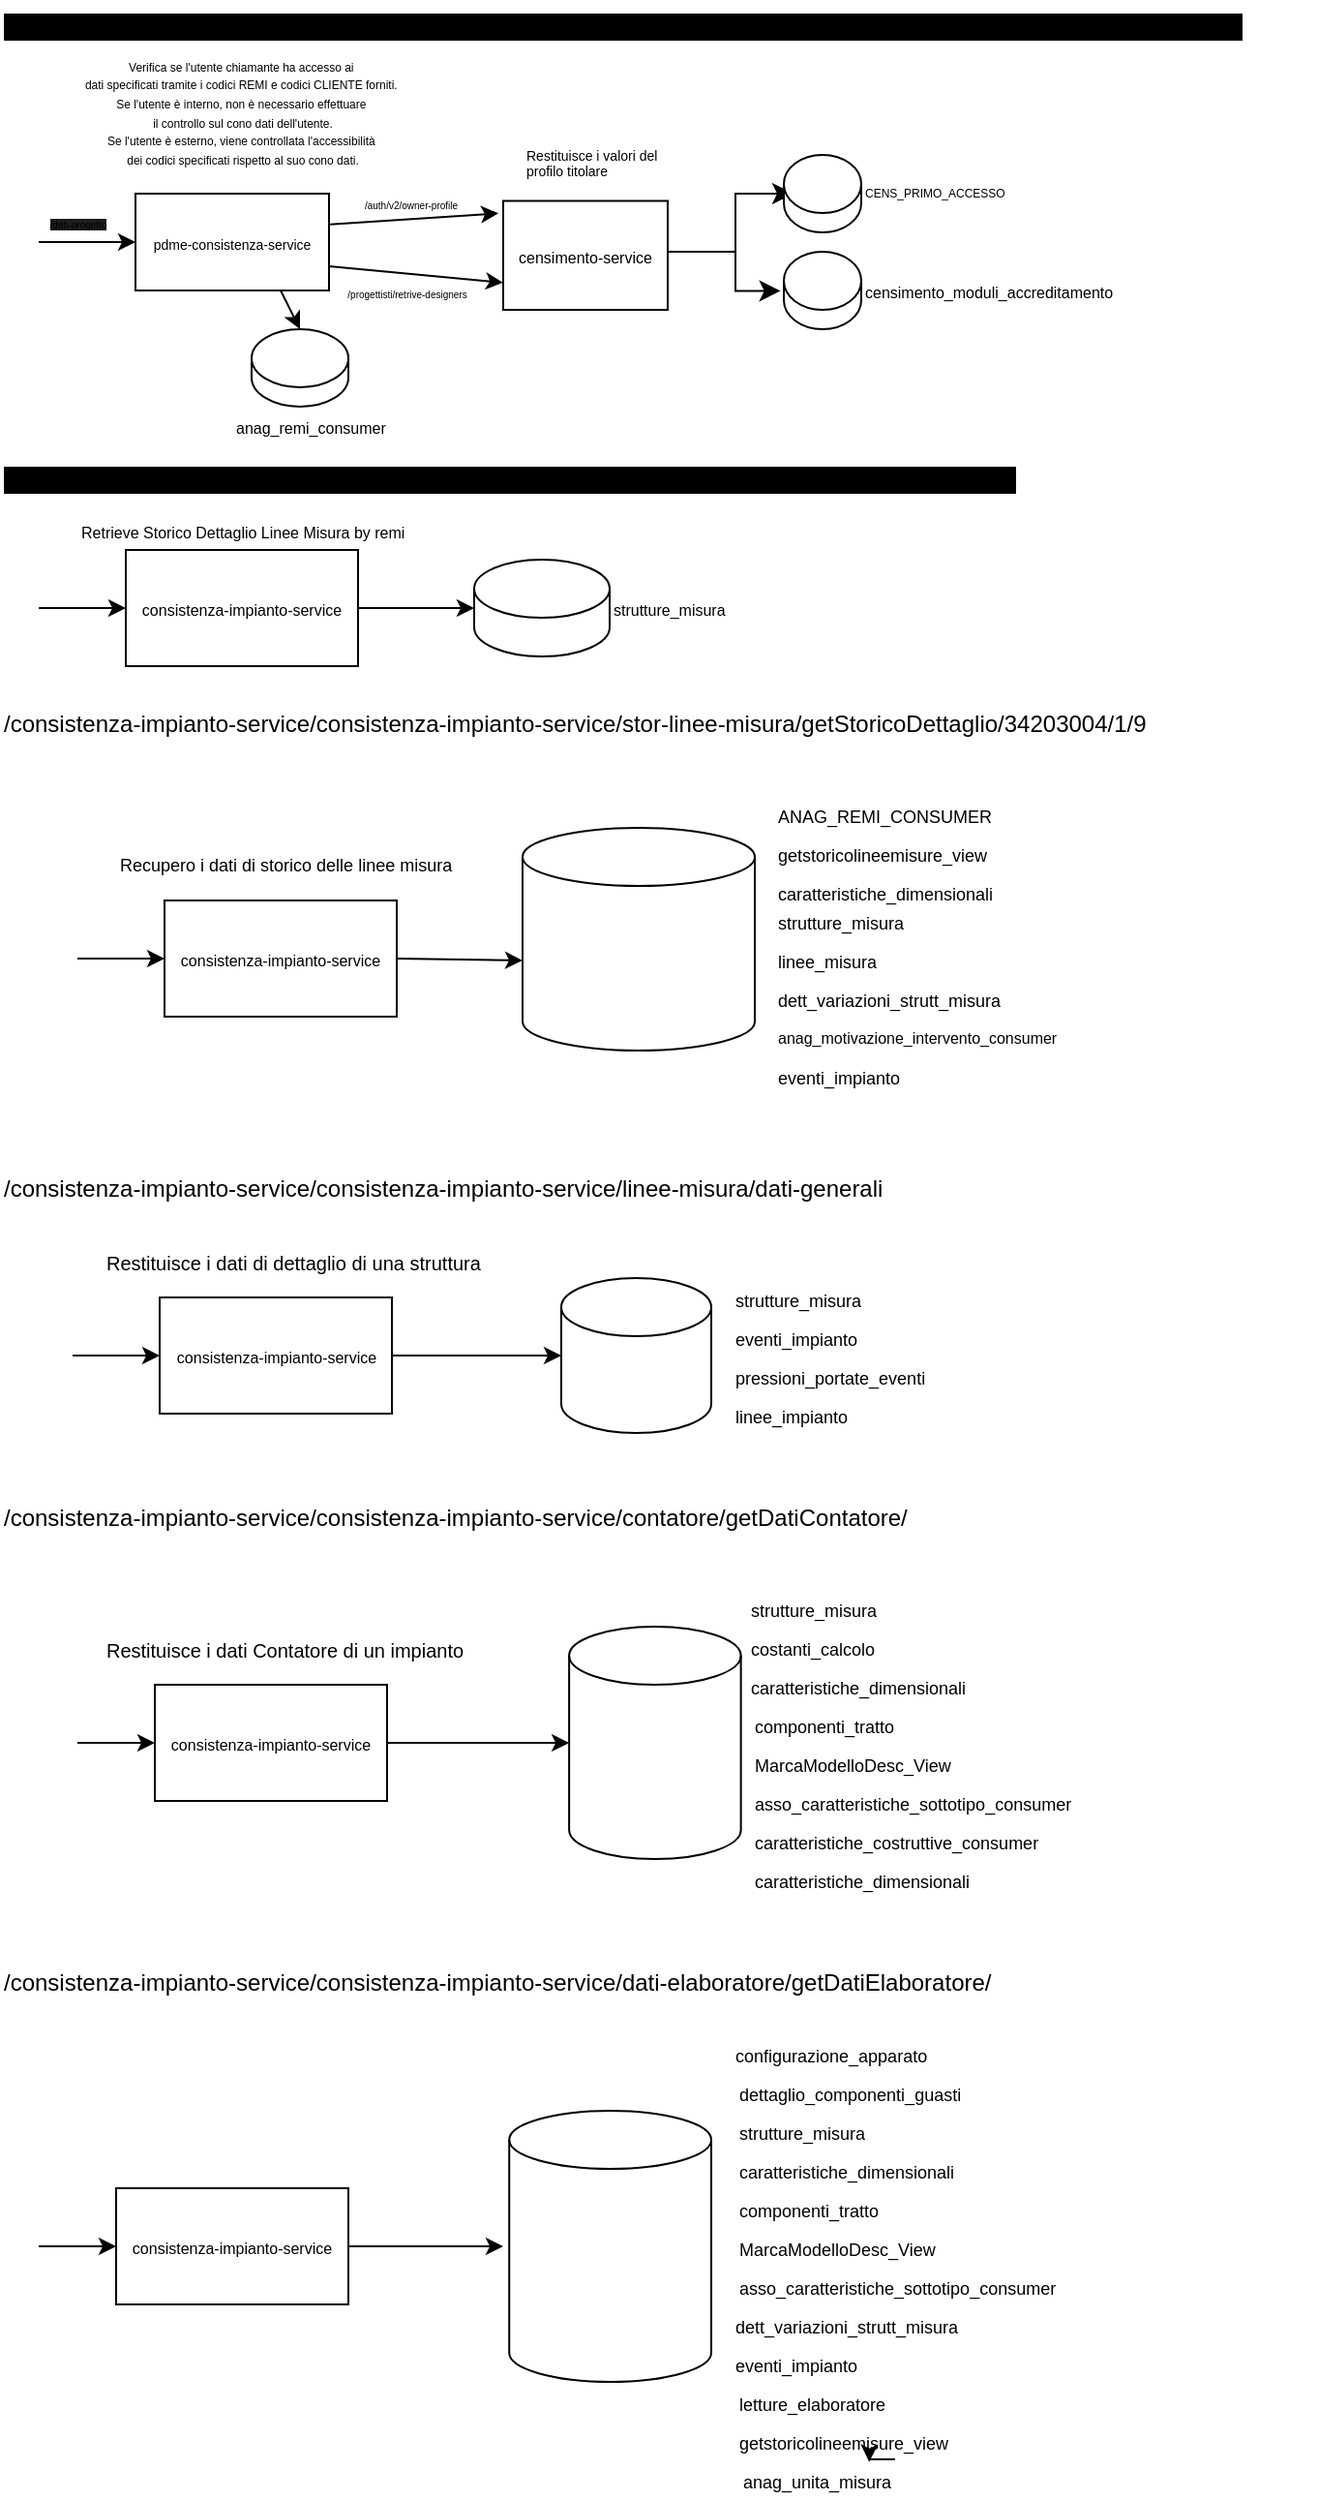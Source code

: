 <mxfile version="26.2.3">
  <diagram name="Page-1" id="8jOllRlOWKZDxfG04baL">
    <mxGraphModel dx="837" dy="1545" grid="1" gridSize="10" guides="1" tooltips="1" connect="1" arrows="1" fold="1" page="1" pageScale="1" pageWidth="850" pageHeight="1100" math="0" shadow="0">
      <root>
        <mxCell id="0" />
        <mxCell id="1" parent="0" />
        <mxCell id="v2llBk8kRjkYERRfXgGO-4" value="" style="endArrow=classic;html=1;rounded=0;entryX=0;entryY=0.5;entryDx=0;entryDy=0;labelBackgroundColor=none;" edge="1" parent="1" target="v2llBk8kRjkYERRfXgGO-14">
          <mxGeometry width="50" height="50" relative="1" as="geometry">
            <mxPoint x="20" y="75" as="sourcePoint" />
            <mxPoint x="50" y="70" as="targetPoint" />
          </mxGeometry>
        </mxCell>
        <mxCell id="v2llBk8kRjkYERRfXgGO-5" value="&lt;span style=&quot;text-wrap-mode: wrap; background-color: rgb(27, 29, 30);&quot;&gt;/dati-progetto&lt;/span&gt;" style="edgeLabel;html=1;align=center;verticalAlign=middle;resizable=0;points=[];fontSize=5;fontColor=default;" vertex="1" connectable="0" parent="v2llBk8kRjkYERRfXgGO-4">
          <mxGeometry x="0.166" relative="1" as="geometry">
            <mxPoint x="-9" y="-10" as="offset" />
          </mxGeometry>
        </mxCell>
        <mxCell id="v2llBk8kRjkYERRfXgGO-8" value="&lt;div style=&quot;line-height: 80%;&quot;&gt;&lt;font style=&quot;font-size: 6px; line-height: 80%;&quot;&gt;Verifica se l&#39;utente chiamante ha accesso ai&amp;nbsp;&lt;/font&gt;&lt;div&gt;&lt;font style=&quot;font-size: 6px; line-height: 80%;&quot;&gt;dati specificati tramite i codici REMI e codici CLIENTE forniti.&amp;nbsp;&lt;/font&gt;&lt;/div&gt;&lt;div&gt;&lt;font style=&quot;font-size: 6px; line-height: 80%;&quot;&gt;Se l&#39;utente è interno, non è necessario effettuare&amp;nbsp;&lt;/font&gt;&lt;/div&gt;&lt;div&gt;&lt;font style=&quot;font-size: 6px; line-height: 80%;&quot;&gt;il controllo sul cono dati dell&#39;utente.&lt;/font&gt;&lt;/div&gt;&lt;div&gt;&lt;font style=&quot;font-size: 6px; line-height: 80%;&quot;&gt;Se l&#39;utente è esterno, viene controllata l&#39;accessibilità&amp;nbsp;&lt;/font&gt;&lt;/div&gt;&lt;div&gt;&lt;font style=&quot;font-size: 6px; line-height: 80%;&quot;&gt;dei codici specificati rispetto al suo cono dati.&lt;/font&gt;&lt;/div&gt;&lt;/div&gt;" style="text;html=1;verticalAlign=middle;labelPosition=center;verticalLabelPosition=middle;align=center;" vertex="1" parent="1">
          <mxGeometry x="60" y="-26.25" width="130" height="66.25" as="geometry" />
        </mxCell>
        <mxCell id="v2llBk8kRjkYERRfXgGO-9" value="" style="endArrow=classic;html=1;rounded=0;exitX=1.006;exitY=0.317;exitDx=0;exitDy=0;entryX=-0.029;entryY=0.114;entryDx=0;entryDy=0;entryPerimeter=0;exitPerimeter=0;" edge="1" parent="1" source="v2llBk8kRjkYERRfXgGO-14" target="v2llBk8kRjkYERRfXgGO-10">
          <mxGeometry width="50" height="50" relative="1" as="geometry">
            <mxPoint x="180" y="70" as="sourcePoint" />
            <mxPoint x="360" y="70" as="targetPoint" />
          </mxGeometry>
        </mxCell>
        <mxCell id="v2llBk8kRjkYERRfXgGO-12" value="&lt;font style=&quot;font-size: 5px;&quot;&gt;/auth/v2/owner-profile&lt;/font&gt;" style="edgeLabel;html=1;align=center;verticalAlign=middle;resizable=0;points=[];" vertex="1" connectable="0" parent="v2llBk8kRjkYERRfXgGO-9">
          <mxGeometry x="-0.357" y="-1" relative="1" as="geometry">
            <mxPoint x="13" y="-11" as="offset" />
          </mxGeometry>
        </mxCell>
        <mxCell id="v2llBk8kRjkYERRfXgGO-10" value="&lt;font style=&quot;font-size: 8px;&quot;&gt;censimento-service&lt;/font&gt;" style="rounded=0;whiteSpace=wrap;html=1;verticalAlign=middle;" vertex="1" parent="1">
          <mxGeometry x="260" y="53.75" width="85" height="56.25" as="geometry" />
        </mxCell>
        <mxCell id="v2llBk8kRjkYERRfXgGO-14" value="&lt;font style=&quot;font-size: 7px;&quot;&gt;pdme-consistenza-service&lt;/font&gt;" style="rounded=0;whiteSpace=wrap;html=1;" vertex="1" parent="1">
          <mxGeometry x="70" y="50" width="100" height="50" as="geometry" />
        </mxCell>
        <mxCell id="v2llBk8kRjkYERRfXgGO-15" value="" style="edgeStyle=elbowEdgeStyle;elbow=horizontal;endArrow=classic;html=1;curved=0;rounded=0;endSize=8;startSize=8;entryX=0;entryY=0.5;entryDx=0;entryDy=0;entryPerimeter=0;" edge="1" parent="1">
          <mxGeometry width="50" height="50" relative="1" as="geometry">
            <mxPoint x="350" y="80" as="sourcePoint" />
            <mxPoint x="410" y="50.0" as="targetPoint" />
            <Array as="points">
              <mxPoint x="380" y="50" />
            </Array>
          </mxGeometry>
        </mxCell>
        <mxCell id="v2llBk8kRjkYERRfXgGO-16" value="" style="shape=cylinder3;whiteSpace=wrap;html=1;boundedLbl=1;backgroundOutline=1;size=15;" vertex="1" parent="1">
          <mxGeometry x="405" y="30" width="40" height="40" as="geometry" />
        </mxCell>
        <mxCell id="v2llBk8kRjkYERRfXgGO-20" value="CENS_PRIMO_ACCESSO" style="text;whiteSpace=wrap;fontSize=6;" vertex="1" parent="1">
          <mxGeometry x="445" y="40" width="90" height="20" as="geometry" />
        </mxCell>
        <mxCell id="v2llBk8kRjkYERRfXgGO-21" value="" style="edgeStyle=elbowEdgeStyle;elbow=horizontal;endArrow=classic;html=1;curved=0;rounded=0;endSize=8;startSize=8;entryX=-0.042;entryY=0.506;entryDx=0;entryDy=0;entryPerimeter=0;" edge="1" parent="1" target="v2llBk8kRjkYERRfXgGO-22">
          <mxGeometry width="50" height="50" relative="1" as="geometry">
            <mxPoint x="345" y="80" as="sourcePoint" />
            <mxPoint x="407.6" y="49.8" as="targetPoint" />
            <Array as="points">
              <mxPoint x="380" y="70" />
            </Array>
          </mxGeometry>
        </mxCell>
        <mxCell id="v2llBk8kRjkYERRfXgGO-22" value="" style="shape=cylinder3;whiteSpace=wrap;html=1;boundedLbl=1;backgroundOutline=1;size=15;" vertex="1" parent="1">
          <mxGeometry x="405" y="80" width="40" height="40" as="geometry" />
        </mxCell>
        <mxCell id="v2llBk8kRjkYERRfXgGO-23" value="censimento_moduli_accreditamento" style="text;whiteSpace=wrap;fontSize=8;" vertex="1" parent="1">
          <mxGeometry x="445" y="90" width="230" height="40" as="geometry" />
        </mxCell>
        <mxCell id="v2llBk8kRjkYERRfXgGO-24" value="Restituisce i valori del profilo titolare" style="text;whiteSpace=wrap;fontSize=7;" vertex="1" parent="1">
          <mxGeometry x="270" y="20" width="80" height="40" as="geometry" />
        </mxCell>
        <mxCell id="v2llBk8kRjkYERRfXgGO-30" value="" style="shape=cylinder3;whiteSpace=wrap;html=1;boundedLbl=1;backgroundOutline=1;size=15;" vertex="1" parent="1">
          <mxGeometry x="130" y="120" width="50" height="40" as="geometry" />
        </mxCell>
        <mxCell id="v2llBk8kRjkYERRfXgGO-31" value="anag_remi_consumer" style="text;whiteSpace=wrap;fontSize=8;" vertex="1" parent="1">
          <mxGeometry x="120" y="160" width="80" height="30" as="geometry" />
        </mxCell>
        <mxCell id="v2llBk8kRjkYERRfXgGO-32" value="" style="endArrow=classic;html=1;rounded=0;exitX=0.75;exitY=1;exitDx=0;exitDy=0;entryX=0.5;entryY=0;entryDx=0;entryDy=0;entryPerimeter=0;" edge="1" parent="1" source="v2llBk8kRjkYERRfXgGO-14" target="v2llBk8kRjkYERRfXgGO-30">
          <mxGeometry width="50" height="50" relative="1" as="geometry">
            <mxPoint x="270" y="150" as="sourcePoint" />
            <mxPoint x="320" y="100" as="targetPoint" />
          </mxGeometry>
        </mxCell>
        <mxCell id="v2llBk8kRjkYERRfXgGO-33" value="" style="endArrow=classic;html=1;rounded=0;exitX=1;exitY=0.75;exitDx=0;exitDy=0;entryX=0;entryY=0.75;entryDx=0;entryDy=0;" edge="1" parent="1" source="v2llBk8kRjkYERRfXgGO-14" target="v2llBk8kRjkYERRfXgGO-10">
          <mxGeometry width="50" height="50" relative="1" as="geometry">
            <mxPoint x="290" y="150" as="sourcePoint" />
            <mxPoint x="340" y="100" as="targetPoint" />
          </mxGeometry>
        </mxCell>
        <mxCell id="v2llBk8kRjkYERRfXgGO-34" value="/progettisti/retrive-designers" style="edgeLabel;html=1;align=center;verticalAlign=middle;resizable=0;points=[];fontSize=5;" vertex="1" connectable="0" parent="v2llBk8kRjkYERRfXgGO-33">
          <mxGeometry x="-0.558" y="-1" relative="1" as="geometry">
            <mxPoint x="20" y="10" as="offset" />
          </mxGeometry>
        </mxCell>
        <mxCell id="v2llBk8kRjkYERRfXgGO-35" value="&lt;span style=&quot;background-color: rgb(0, 0, 0);&quot; data-teams=&quot;true&quot;&gt;&lt;font style=&quot;color: light-dark(rgb(0, 0, 0), rgb(0, 0, 0));&quot;&gt;/pdme-consistenza-service/pdme-consistenza-service/dati-progetto?codiceRemi=34401601&amp;amp;codiceCliente=0020000016&lt;/font&gt;&lt;/span&gt;" style="text;whiteSpace=wrap;html=1;" vertex="1" parent="1">
          <mxGeometry y="-50" width="670" height="50" as="geometry" />
        </mxCell>
        <mxCell id="v2llBk8kRjkYERRfXgGO-36" value="&lt;span style=&quot;background-color: rgb(0, 0, 0);&quot; data-teams=&quot;true&quot;&gt;&lt;font style=&quot;color: light-dark(rgb(0, 0, 0), rgb(0, 0, 0));&quot;&gt;/consistenza-impianto-service/consistenza-impianto-service/stor-linee-misura/getStorico/34203004&lt;/font&gt;&lt;/span&gt;" style="text;whiteSpace=wrap;html=1;" vertex="1" parent="1">
          <mxGeometry y="184" width="560" height="50" as="geometry" />
        </mxCell>
        <mxCell id="v2llBk8kRjkYERRfXgGO-37" value="&lt;font style=&quot;font-size: 8px;&quot;&gt;consistenza-impianto-service&lt;/font&gt;" style="rounded=0;whiteSpace=wrap;html=1;" vertex="1" parent="1">
          <mxGeometry x="65" y="234" width="120" height="60" as="geometry" />
        </mxCell>
        <mxCell id="v2llBk8kRjkYERRfXgGO-38" value="" style="endArrow=classic;html=1;rounded=0;entryX=0;entryY=0.5;entryDx=0;entryDy=0;" edge="1" parent="1" target="v2llBk8kRjkYERRfXgGO-37">
          <mxGeometry width="50" height="50" relative="1" as="geometry">
            <mxPoint x="20" y="264" as="sourcePoint" />
            <mxPoint x="270" y="164" as="targetPoint" />
          </mxGeometry>
        </mxCell>
        <mxCell id="v2llBk8kRjkYERRfXgGO-39" value="Retrieve Storico Dettaglio Linee Misura by remi" style="text;whiteSpace=wrap;fontSize=8;" vertex="1" parent="1">
          <mxGeometry x="40" y="214" width="190" height="30" as="geometry" />
        </mxCell>
        <mxCell id="v2llBk8kRjkYERRfXgGO-40" value="" style="shape=cylinder3;whiteSpace=wrap;html=1;boundedLbl=1;backgroundOutline=1;size=15;" vertex="1" parent="1">
          <mxGeometry x="245" y="239" width="70" height="50" as="geometry" />
        </mxCell>
        <mxCell id="v2llBk8kRjkYERRfXgGO-41" value="strutture_misura" style="text;whiteSpace=wrap;fontSize=8;" vertex="1" parent="1">
          <mxGeometry x="315" y="254" width="65" height="20" as="geometry" />
        </mxCell>
        <mxCell id="v2llBk8kRjkYERRfXgGO-42" value="" style="endArrow=classic;html=1;rounded=0;exitX=1;exitY=0.5;exitDx=0;exitDy=0;entryX=0;entryY=0.5;entryDx=0;entryDy=0;entryPerimeter=0;" edge="1" parent="1" source="v2llBk8kRjkYERRfXgGO-37" target="v2llBk8kRjkYERRfXgGO-40">
          <mxGeometry width="50" height="50" relative="1" as="geometry">
            <mxPoint x="260" y="244" as="sourcePoint" />
            <mxPoint x="310" y="194" as="targetPoint" />
          </mxGeometry>
        </mxCell>
        <mxCell id="v2llBk8kRjkYERRfXgGO-43" value="&lt;span data-teams=&quot;true&quot;&gt;/consistenza-impianto-service/consistenza-impianto-service/stor-linee-misura/getStoricoDettaglio/34203004/1/9&lt;/span&gt;" style="text;whiteSpace=wrap;html=1;labelBackgroundColor=light-dark(#FFFFFF,#FFFFFF);fontColor=light-dark(#000000,#000000);" vertex="1" parent="1">
          <mxGeometry y="310" width="680" height="30" as="geometry" />
        </mxCell>
        <mxCell id="v2llBk8kRjkYERRfXgGO-44" value="&lt;font style=&quot;font-size: 8px;&quot;&gt;consistenza-impianto-service&lt;/font&gt;" style="rounded=0;whiteSpace=wrap;html=1;" vertex="1" parent="1">
          <mxGeometry x="85" y="415" width="120" height="60" as="geometry" />
        </mxCell>
        <mxCell id="v2llBk8kRjkYERRfXgGO-45" value="" style="endArrow=classic;html=1;rounded=0;entryX=0;entryY=0.5;entryDx=0;entryDy=0;" edge="1" parent="1" target="v2llBk8kRjkYERRfXgGO-44">
          <mxGeometry width="50" height="50" relative="1" as="geometry">
            <mxPoint x="40" y="445" as="sourcePoint" />
            <mxPoint x="290" y="345" as="targetPoint" />
          </mxGeometry>
        </mxCell>
        <mxCell id="v2llBk8kRjkYERRfXgGO-46" value="Recupero i dati di storico delle linee misura" style="text;whiteSpace=wrap;fontSize=9;" vertex="1" parent="1">
          <mxGeometry x="60" y="385" width="200" height="20" as="geometry" />
        </mxCell>
        <mxCell id="v2llBk8kRjkYERRfXgGO-49" value="" style="shape=cylinder3;whiteSpace=wrap;html=1;boundedLbl=1;backgroundOutline=1;size=15;" vertex="1" parent="1">
          <mxGeometry x="270" y="377.5" width="120" height="115" as="geometry" />
        </mxCell>
        <mxCell id="v2llBk8kRjkYERRfXgGO-50" value="ANAG_REMI_CONSUMER" style="text;whiteSpace=wrap;fontSize=9;" vertex="1" parent="1">
          <mxGeometry x="400" y="360" width="125" height="20" as="geometry" />
        </mxCell>
        <mxCell id="v2llBk8kRjkYERRfXgGO-52" value="getstoricolineemisure_view" style="text;whiteSpace=wrap;fontSize=9;" vertex="1" parent="1">
          <mxGeometry x="400" y="380" width="125" height="20" as="geometry" />
        </mxCell>
        <mxCell id="v2llBk8kRjkYERRfXgGO-54" value="caratteristiche_dimensionali" style="text;whiteSpace=wrap;fontSize=9;" vertex="1" parent="1">
          <mxGeometry x="400" y="400" width="180" height="40" as="geometry" />
        </mxCell>
        <mxCell id="v2llBk8kRjkYERRfXgGO-56" value="strutture_misura" style="text;whiteSpace=wrap;fontSize=9;" vertex="1" parent="1">
          <mxGeometry x="400" y="415" width="120" height="40" as="geometry" />
        </mxCell>
        <mxCell id="v2llBk8kRjkYERRfXgGO-58" value="linee_misura" style="text;whiteSpace=wrap;fontSize=9;" vertex="1" parent="1">
          <mxGeometry x="400" y="435" width="100" height="40" as="geometry" />
        </mxCell>
        <mxCell id="v2llBk8kRjkYERRfXgGO-60" value="dett_variazioni_strutt_misura" style="text;whiteSpace=wrap;fontSize=9;" vertex="1" parent="1">
          <mxGeometry x="400" y="455" width="190" height="40" as="geometry" />
        </mxCell>
        <mxCell id="v2llBk8kRjkYERRfXgGO-62" value="anag_motivazione_intervento_consumer" style="text;whiteSpace=wrap;fontSize=8;" vertex="1" parent="1">
          <mxGeometry x="400" y="475" width="250" height="40" as="geometry" />
        </mxCell>
        <mxCell id="v2llBk8kRjkYERRfXgGO-64" value="eventi_impianto" style="text;whiteSpace=wrap;fontSize=9;" vertex="1" parent="1">
          <mxGeometry x="400" y="495" width="120" height="40" as="geometry" />
        </mxCell>
        <mxCell id="v2llBk8kRjkYERRfXgGO-65" value="" style="endArrow=classic;html=1;rounded=0;exitX=1;exitY=0.5;exitDx=0;exitDy=0;" edge="1" parent="1" source="v2llBk8kRjkYERRfXgGO-44">
          <mxGeometry width="50" height="50" relative="1" as="geometry">
            <mxPoint x="360" y="550" as="sourcePoint" />
            <mxPoint x="270" y="446" as="targetPoint" />
          </mxGeometry>
        </mxCell>
        <mxCell id="v2llBk8kRjkYERRfXgGO-66" value="&lt;span data-teams=&quot;true&quot;&gt;/consistenza-impianto-service/consistenza-impianto-service/linee-misura/dati-generali&lt;/span&gt;" style="text;whiteSpace=wrap;html=1;labelBackgroundColor=light-dark(#FFFFFF,#FFFFFF);fontColor=light-dark(#000000,#000000);" vertex="1" parent="1">
          <mxGeometry y="550" width="490" height="20" as="geometry" />
        </mxCell>
        <mxCell id="v2llBk8kRjkYERRfXgGO-67" value="&lt;font style=&quot;font-size: 8px;&quot;&gt;consistenza-impianto-service&lt;/font&gt;" style="rounded=0;whiteSpace=wrap;html=1;" vertex="1" parent="1">
          <mxGeometry x="82.5" y="620" width="120" height="60" as="geometry" />
        </mxCell>
        <mxCell id="v2llBk8kRjkYERRfXgGO-68" value="" style="endArrow=classic;html=1;rounded=0;entryX=0;entryY=0.5;entryDx=0;entryDy=0;" edge="1" parent="1" target="v2llBk8kRjkYERRfXgGO-67">
          <mxGeometry width="50" height="50" relative="1" as="geometry">
            <mxPoint x="37.5" y="650" as="sourcePoint" />
            <mxPoint x="287.5" y="550" as="targetPoint" />
          </mxGeometry>
        </mxCell>
        <mxCell id="v2llBk8kRjkYERRfXgGO-69" value="Restituisce i dati di dettaglio di una struttura" style="text;whiteSpace=wrap;fontSize=10;" vertex="1" parent="1">
          <mxGeometry x="52.5" y="590" width="200" height="30" as="geometry" />
        </mxCell>
        <mxCell id="v2llBk8kRjkYERRfXgGO-71" value="strutture_misura" style="text;whiteSpace=wrap;fontSize=9;" vertex="1" parent="1">
          <mxGeometry x="377.5" y="610" width="80" height="20" as="geometry" />
        </mxCell>
        <mxCell id="v2llBk8kRjkYERRfXgGO-72" value="" style="shape=cylinder3;whiteSpace=wrap;html=1;boundedLbl=1;backgroundOutline=1;size=15;" vertex="1" parent="1">
          <mxGeometry x="290" y="610" width="77.5" height="80" as="geometry" />
        </mxCell>
        <mxCell id="v2llBk8kRjkYERRfXgGO-73" value="eventi_impianto" style="text;whiteSpace=wrap;fontSize=9;" vertex="1" parent="1">
          <mxGeometry x="377.5" y="630" width="90" height="30" as="geometry" />
        </mxCell>
        <mxCell id="v2llBk8kRjkYERRfXgGO-74" value="pressioni_portate_eventi" style="text;whiteSpace=wrap;fontSize=9;" vertex="1" parent="1">
          <mxGeometry x="377.5" y="650" width="100" height="20" as="geometry" />
        </mxCell>
        <mxCell id="v2llBk8kRjkYERRfXgGO-75" value="linee_impianto" style="text;whiteSpace=wrap;fontSize=9;" vertex="1" parent="1">
          <mxGeometry x="377.5" y="670" width="60" height="20" as="geometry" />
        </mxCell>
        <mxCell id="v2llBk8kRjkYERRfXgGO-76" value="" style="endArrow=classic;html=1;rounded=0;exitX=1;exitY=0.5;exitDx=0;exitDy=0;entryX=0;entryY=0.5;entryDx=0;entryDy=0;entryPerimeter=0;" edge="1" parent="1" source="v2llBk8kRjkYERRfXgGO-67" target="v2llBk8kRjkYERRfXgGO-72">
          <mxGeometry width="50" height="50" relative="1" as="geometry">
            <mxPoint x="390" y="620" as="sourcePoint" />
            <mxPoint x="440" y="570" as="targetPoint" />
          </mxGeometry>
        </mxCell>
        <mxCell id="v2llBk8kRjkYERRfXgGO-77" value="&lt;span data-teams=&quot;true&quot;&gt;/consistenza-impianto-service/consistenza-impianto-service/contatore/getDatiContatore/&lt;/span&gt;" style="text;whiteSpace=wrap;html=1;fontColor=light-dark(#000000,#000000);labelBackgroundColor=light-dark(#FFFFFF,#FFFFFF);" vertex="1" parent="1">
          <mxGeometry y="720" width="500" height="30" as="geometry" />
        </mxCell>
        <mxCell id="v2llBk8kRjkYERRfXgGO-78" value="&lt;font style=&quot;font-size: 8px;&quot;&gt;consistenza-impianto-service&lt;/font&gt;" style="rounded=0;whiteSpace=wrap;html=1;" vertex="1" parent="1">
          <mxGeometry x="80" y="820" width="120" height="60" as="geometry" />
        </mxCell>
        <mxCell id="v2llBk8kRjkYERRfXgGO-79" value="" style="endArrow=classic;html=1;rounded=0;entryX=0;entryY=0.5;entryDx=0;entryDy=0;" edge="1" parent="1" target="v2llBk8kRjkYERRfXgGO-78">
          <mxGeometry width="50" height="50" relative="1" as="geometry">
            <mxPoint x="40" y="850" as="sourcePoint" />
            <mxPoint x="285" y="750" as="targetPoint" />
          </mxGeometry>
        </mxCell>
        <mxCell id="v2llBk8kRjkYERRfXgGO-80" value="Restituisce i dati Contatore di un impianto" style="text;whiteSpace=wrap;fontSize=10;" vertex="1" parent="1">
          <mxGeometry x="52.5" y="790" width="197.5" height="20" as="geometry" />
        </mxCell>
        <mxCell id="v2llBk8kRjkYERRfXgGO-81" value="strutture_misura" style="text;whiteSpace=wrap;fontSize=9;" vertex="1" parent="1">
          <mxGeometry x="385.94" y="770" width="72.5" height="20" as="geometry" />
        </mxCell>
        <mxCell id="v2llBk8kRjkYERRfXgGO-82" value="" style="shape=cylinder3;whiteSpace=wrap;html=1;boundedLbl=1;backgroundOutline=1;size=15;" vertex="1" parent="1">
          <mxGeometry x="294.07" y="790" width="88.75" height="120" as="geometry" />
        </mxCell>
        <mxCell id="v2llBk8kRjkYERRfXgGO-83" value="costanti_calcolo" style="text;whiteSpace=wrap;fontSize=9;" vertex="1" parent="1">
          <mxGeometry x="385.94" y="790" width="72.5" height="20" as="geometry" />
        </mxCell>
        <mxCell id="v2llBk8kRjkYERRfXgGO-84" value="caratteristiche_dimensionali" style="text;whiteSpace=wrap;fontSize=9;" vertex="1" parent="1">
          <mxGeometry x="385.94" y="810" width="120" height="20" as="geometry" />
        </mxCell>
        <mxCell id="v2llBk8kRjkYERRfXgGO-85" value="componenti_tratto" style="text;whiteSpace=wrap;fontSize=9;" vertex="1" parent="1">
          <mxGeometry x="388.44" y="830" width="85" height="20" as="geometry" />
        </mxCell>
        <mxCell id="v2llBk8kRjkYERRfXgGO-86" value="MarcaModelloDesc_View" style="text;whiteSpace=wrap;fontSize=9;" vertex="1" parent="1">
          <mxGeometry x="388.44" y="850" width="110" height="20" as="geometry" />
        </mxCell>
        <mxCell id="v2llBk8kRjkYERRfXgGO-87" value="asso_caratteristiche_sottotipo_consumer" style="text;whiteSpace=wrap;fontSize=9;" vertex="1" parent="1">
          <mxGeometry x="388.44" y="870" width="172.5" height="30" as="geometry" />
        </mxCell>
        <mxCell id="v2llBk8kRjkYERRfXgGO-88" value="caratteristiche_costruttive_consumer" style="text;whiteSpace=wrap;fontSize=9;" vertex="1" parent="1">
          <mxGeometry x="388.44" y="890" width="150" height="20" as="geometry" />
        </mxCell>
        <mxCell id="v2llBk8kRjkYERRfXgGO-89" value="caratteristiche_dimensionali" style="text;whiteSpace=wrap;fontSize=9;" vertex="1" parent="1">
          <mxGeometry x="388.44" y="910" width="120" height="20" as="geometry" />
        </mxCell>
        <mxCell id="v2llBk8kRjkYERRfXgGO-90" value="" style="endArrow=classic;html=1;rounded=0;exitX=1;exitY=0.5;exitDx=0;exitDy=0;entryX=0;entryY=0.5;entryDx=0;entryDy=0;entryPerimeter=0;" edge="1" parent="1" source="v2llBk8kRjkYERRfXgGO-78" target="v2llBk8kRjkYERRfXgGO-82">
          <mxGeometry width="50" height="50" relative="1" as="geometry">
            <mxPoint x="290" y="870" as="sourcePoint" />
            <mxPoint x="340" y="820" as="targetPoint" />
          </mxGeometry>
        </mxCell>
        <mxCell id="v2llBk8kRjkYERRfXgGO-91" value="&lt;span data-teams=&quot;true&quot;&gt;/consistenza-impianto-service/consistenza-impianto-service/dati-elaboratore/getDatiElaboratore/&lt;/span&gt;" style="text;whiteSpace=wrap;html=1;labelBackgroundColor=light-dark(#FFFFFF,#FFFFFF);fontColor=light-dark(#000000,#000000);" vertex="1" parent="1">
          <mxGeometry y="960" width="560" height="40" as="geometry" />
        </mxCell>
        <mxCell id="v2llBk8kRjkYERRfXgGO-92" value="&lt;font style=&quot;font-size: 8px;&quot;&gt;consistenza-impianto-service&lt;/font&gt;" style="rounded=0;whiteSpace=wrap;html=1;" vertex="1" parent="1">
          <mxGeometry x="60" y="1080" width="120" height="60" as="geometry" />
        </mxCell>
        <mxCell id="v2llBk8kRjkYERRfXgGO-93" value="" style="endArrow=classic;html=1;rounded=0;entryX=0;entryY=0.5;entryDx=0;entryDy=0;" edge="1" parent="1" target="v2llBk8kRjkYERRfXgGO-92">
          <mxGeometry width="50" height="50" relative="1" as="geometry">
            <mxPoint x="20" y="1110" as="sourcePoint" />
            <mxPoint x="265" y="1010" as="targetPoint" />
          </mxGeometry>
        </mxCell>
        <mxCell id="v2llBk8kRjkYERRfXgGO-94" value="configurazione_apparato" style="text;whiteSpace=wrap;fontSize=9;" vertex="1" parent="1">
          <mxGeometry x="377.5" y="1000" width="101.56" height="20" as="geometry" />
        </mxCell>
        <mxCell id="v2llBk8kRjkYERRfXgGO-95" value="" style="shape=cylinder3;whiteSpace=wrap;html=1;boundedLbl=1;backgroundOutline=1;size=15;" vertex="1" parent="1">
          <mxGeometry x="263.12" y="1040" width="104.38" height="140" as="geometry" />
        </mxCell>
        <mxCell id="v2llBk8kRjkYERRfXgGO-96" value="dettaglio_componenti_guasti" style="text;whiteSpace=wrap;fontSize=9;" vertex="1" parent="1">
          <mxGeometry x="380" y="1020" width="120" height="20" as="geometry" />
        </mxCell>
        <mxCell id="v2llBk8kRjkYERRfXgGO-97" value="strutture_misura" style="text;whiteSpace=wrap;fontSize=9;" vertex="1" parent="1">
          <mxGeometry x="380" y="1040" width="80" height="20" as="geometry" />
        </mxCell>
        <mxCell id="v2llBk8kRjkYERRfXgGO-98" value="caratteristiche_dimensionali" style="text;whiteSpace=wrap;fontSize=9;" vertex="1" parent="1">
          <mxGeometry x="380" y="1060" width="120" height="20" as="geometry" />
        </mxCell>
        <mxCell id="v2llBk8kRjkYERRfXgGO-99" value="componenti_tratto" style="text;whiteSpace=wrap;fontSize=9;" vertex="1" parent="1">
          <mxGeometry x="380" y="1080" width="80" height="20" as="geometry" />
        </mxCell>
        <mxCell id="v2llBk8kRjkYERRfXgGO-100" value="MarcaModelloDesc_View" style="text;whiteSpace=wrap;fontSize=9;" vertex="1" parent="1">
          <mxGeometry x="380" y="1100" width="110" height="20" as="geometry" />
        </mxCell>
        <mxCell id="v2llBk8kRjkYERRfXgGO-101" value="asso_caratteristiche_sottotipo_consumer" style="text;whiteSpace=wrap;fontSize=9;" vertex="1" parent="1">
          <mxGeometry x="380" y="1120" width="170" height="20" as="geometry" />
        </mxCell>
        <mxCell id="v2llBk8kRjkYERRfXgGO-102" value="dett_variazioni_strutt_misura" style="text;whiteSpace=wrap;fontSize=9;" vertex="1" parent="1">
          <mxGeometry x="377.5" y="1140" width="130" height="20" as="geometry" />
        </mxCell>
        <mxCell id="v2llBk8kRjkYERRfXgGO-103" value="eventi_impianto" style="text;whiteSpace=wrap;fontSize=9;" vertex="1" parent="1">
          <mxGeometry x="377.5" y="1160" width="70" height="20" as="geometry" />
        </mxCell>
        <mxCell id="v2llBk8kRjkYERRfXgGO-104" value="letture_elaboratore" style="text;whiteSpace=wrap;fontSize=9;" vertex="1" parent="1">
          <mxGeometry x="380" y="1180" width="90" height="20" as="geometry" />
        </mxCell>
        <mxCell id="v2llBk8kRjkYERRfXgGO-105" value="getstoricolineemisure_view" style="text;whiteSpace=wrap;fontSize=9;" vertex="1" parent="1">
          <mxGeometry x="380" y="1200" width="110" height="20" as="geometry" />
        </mxCell>
        <mxCell id="v2llBk8kRjkYERRfXgGO-106" value="anag_unita_misura" style="text;whiteSpace=wrap;fontSize=9;" vertex="1" parent="1">
          <mxGeometry x="381.56" y="1220" width="95" height="20" as="geometry" />
        </mxCell>
        <mxCell id="v2llBk8kRjkYERRfXgGO-107" style="edgeStyle=orthogonalEdgeStyle;rounded=0;orthogonalLoop=1;jettySize=auto;html=1;exitX=0.75;exitY=1;exitDx=0;exitDy=0;entryX=0.628;entryY=1.066;entryDx=0;entryDy=0;entryPerimeter=0;" edge="1" parent="1" source="v2llBk8kRjkYERRfXgGO-105" target="v2llBk8kRjkYERRfXgGO-105">
          <mxGeometry relative="1" as="geometry" />
        </mxCell>
        <mxCell id="v2llBk8kRjkYERRfXgGO-108" value="" style="endArrow=classic;html=1;rounded=0;exitX=1;exitY=0.5;exitDx=0;exitDy=0;" edge="1" parent="1" source="v2llBk8kRjkYERRfXgGO-92">
          <mxGeometry width="50" height="50" relative="1" as="geometry">
            <mxPoint x="350" y="1150" as="sourcePoint" />
            <mxPoint x="260" y="1110" as="targetPoint" />
          </mxGeometry>
        </mxCell>
      </root>
    </mxGraphModel>
  </diagram>
</mxfile>

